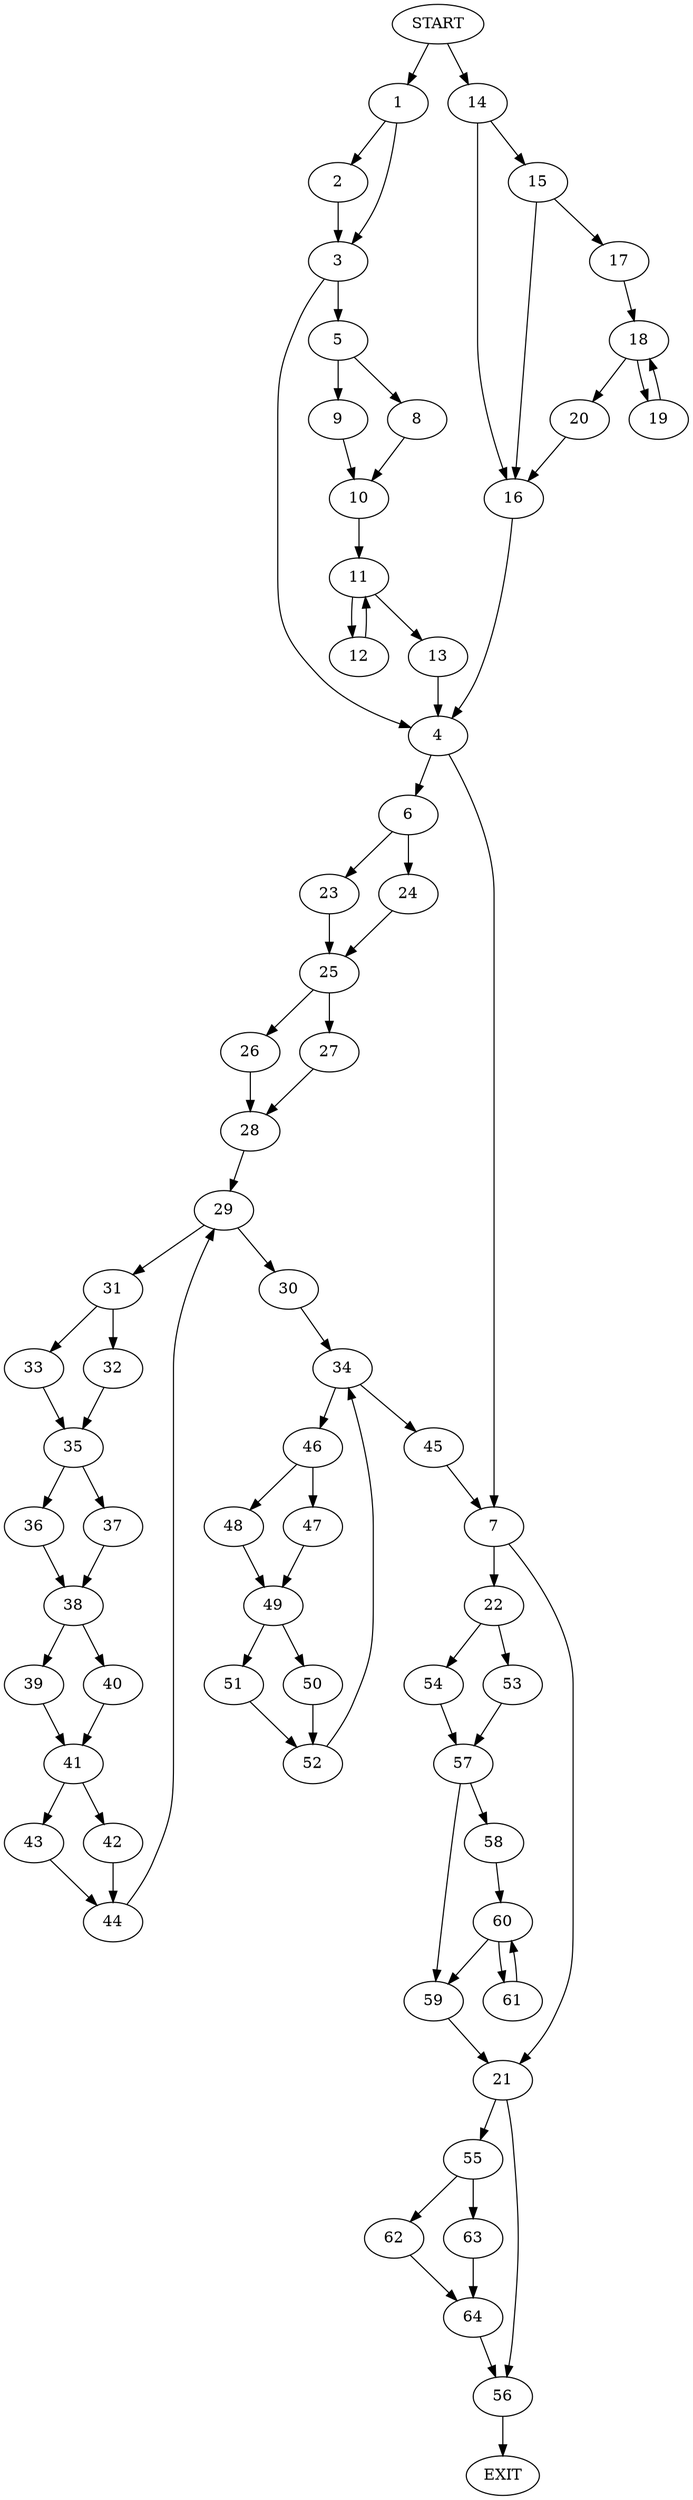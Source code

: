 digraph {
0 [label="START"]
65 [label="EXIT"]
0 -> 1
1 -> 2
1 -> 3
3 -> 4
3 -> 5
2 -> 3
4 -> 6
4 -> 7
5 -> 8
5 -> 9
9 -> 10
8 -> 10
10 -> 11
11 -> 12
11 -> 13
12 -> 11
13 -> 4
0 -> 14
14 -> 15
14 -> 16
15 -> 16
15 -> 17
16 -> 4
17 -> 18
18 -> 19
18 -> 20
19 -> 18
20 -> 16
7 -> 21
7 -> 22
6 -> 23
6 -> 24
24 -> 25
23 -> 25
25 -> 26
25 -> 27
26 -> 28
27 -> 28
28 -> 29
29 -> 30
29 -> 31
31 -> 32
31 -> 33
30 -> 34
33 -> 35
32 -> 35
35 -> 36
35 -> 37
36 -> 38
37 -> 38
38 -> 39
38 -> 40
39 -> 41
40 -> 41
41 -> 42
41 -> 43
42 -> 44
43 -> 44
44 -> 29
34 -> 45
34 -> 46
45 -> 7
46 -> 47
46 -> 48
48 -> 49
47 -> 49
49 -> 50
49 -> 51
50 -> 52
51 -> 52
52 -> 34
22 -> 53
22 -> 54
21 -> 55
21 -> 56
54 -> 57
53 -> 57
57 -> 58
57 -> 59
58 -> 60
59 -> 21
60 -> 61
60 -> 59
61 -> 60
55 -> 62
55 -> 63
56 -> 65
63 -> 64
62 -> 64
64 -> 56
}
